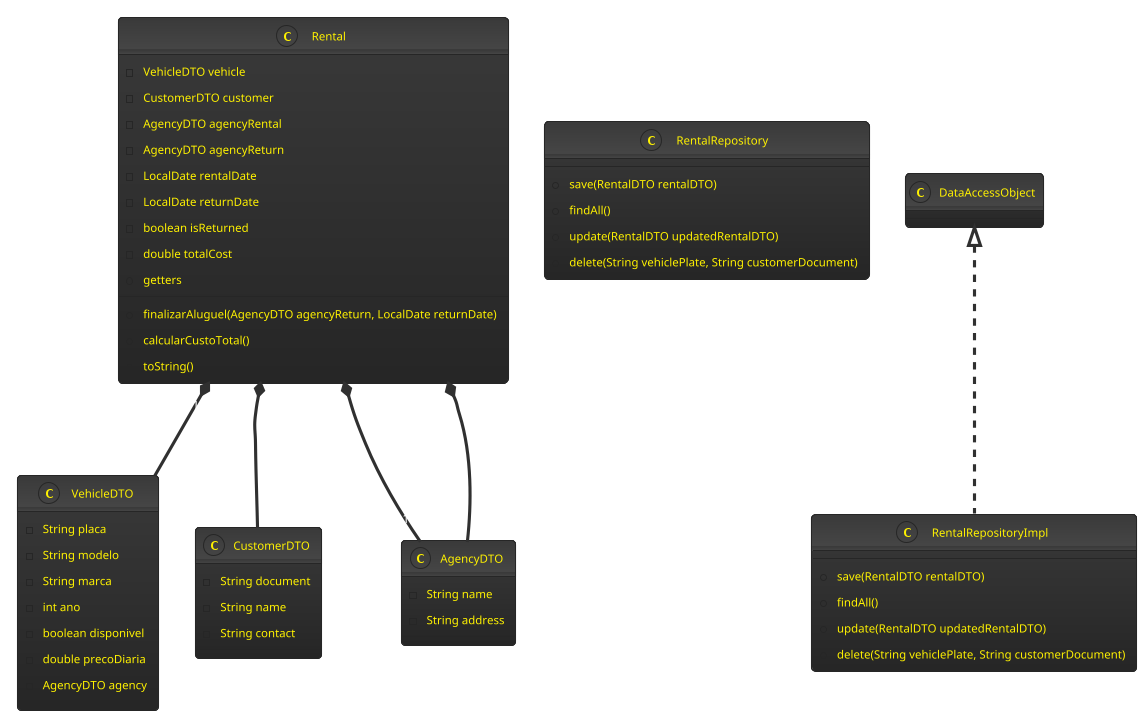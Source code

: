 @startuml
!theme black-knight
class Rental {
    -VehicleDTO vehicle
    -CustomerDTO customer
    -AgencyDTO agencyRental
    -AgencyDTO agencyReturn
    -LocalDate rentalDate
    -LocalDate returnDate
    -boolean isReturned
    -double totalCost
    +finalizarAluguel(AgencyDTO agencyReturn, LocalDate returnDate)
    +calcularCustoTotal()
    +toString()
    +getters
}

class RentalRepository {
    +save(RentalDTO rentalDTO)
    +findAll()
    +update(RentalDTO updatedRentalDTO)
    +delete(String vehiclePlate, String customerDocument)
}

class RentalRepositoryImpl {
    +save(RentalDTO rentalDTO)
    +findAll()
    +update(RentalDTO updatedRentalDTO)
    +delete(String vehiclePlate, String customerDocument)
}

class VehicleDTO {
    -String placa
    -String modelo
    -String marca
    -int ano
    -boolean disponivel
    -double precoDiaria
    -AgencyDTO agency
}

class CustomerDTO {
    -String document
    -String name
    -String contact
}

class AgencyDTO {
    -String name
    -String address
}

DataAccessObject <|.. RentalRepositoryImpl

Rental "1" *-- "1" VehicleDTO : vehicle
Rental "1" *-- "1" CustomerDTO : customer
Rental "1" *-- "1" AgencyDTO : agencyRental
Rental "1" *-- "1" AgencyDTO : agencyReturn
@enduml
